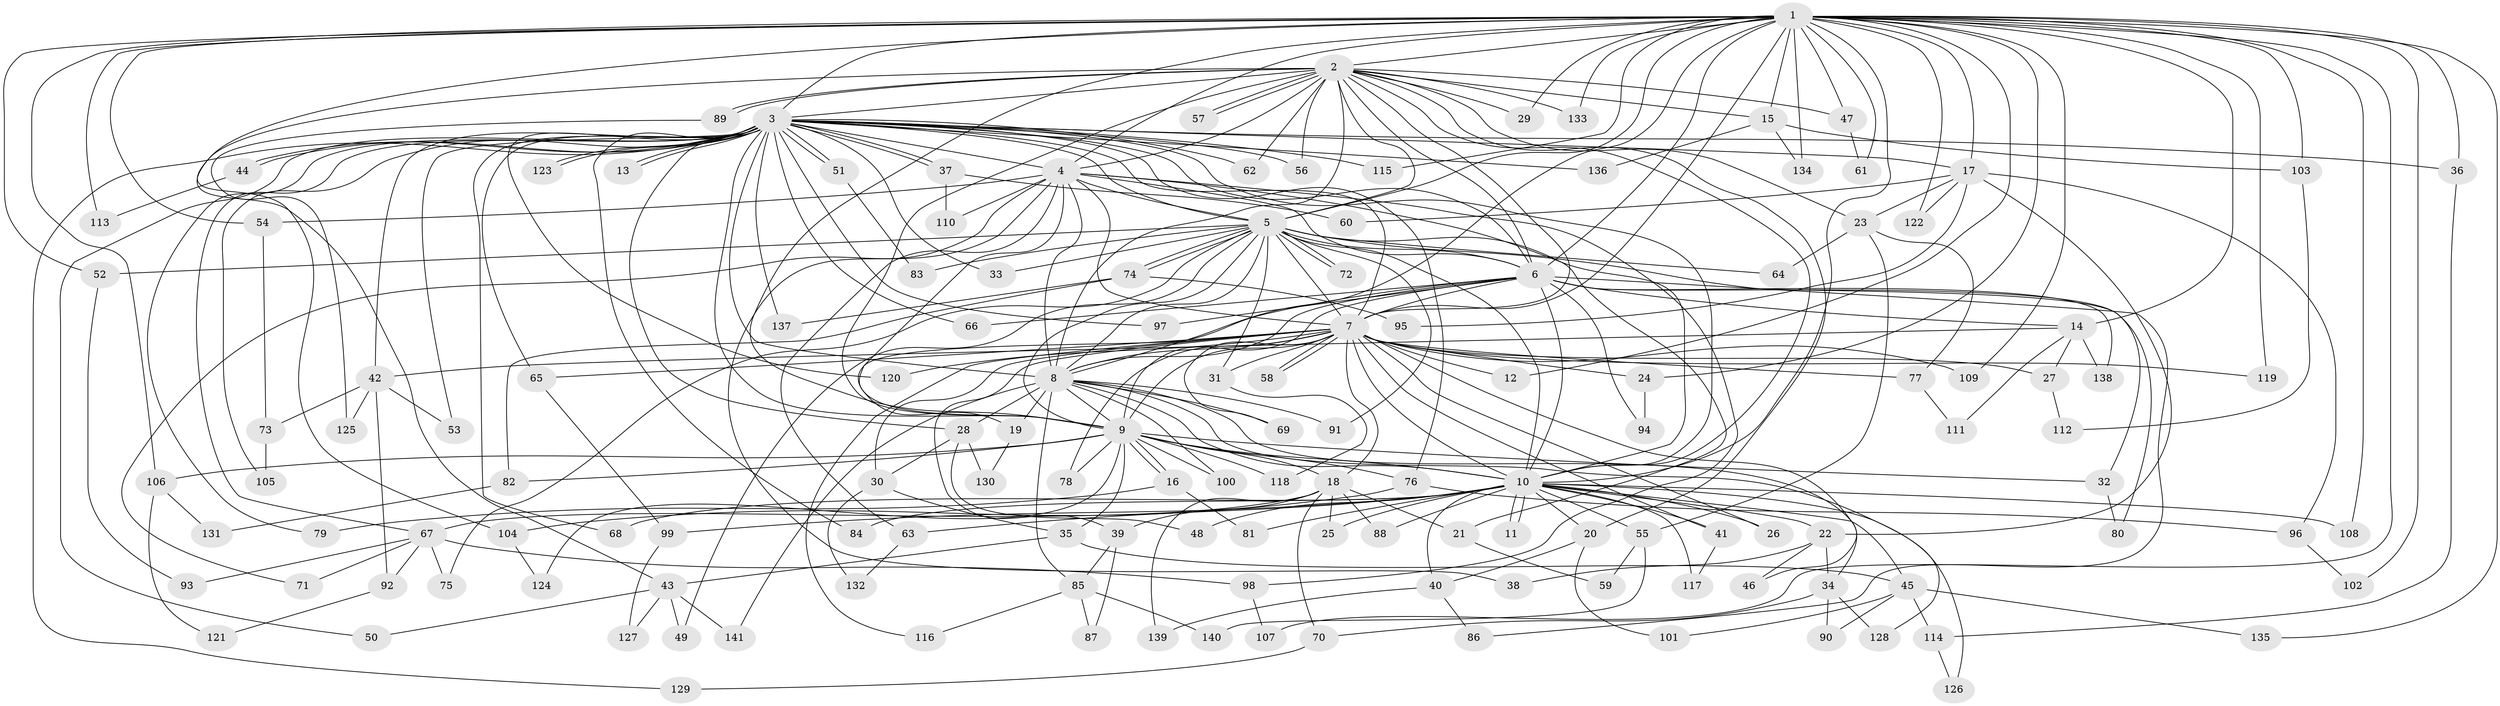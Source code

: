 // coarse degree distribution, {5: 0.08620689655172414, 19: 0.017241379310344827, 1: 0.10344827586206896, 3: 0.15517241379310345, 8: 0.017241379310344827, 7: 0.05172413793103448, 2: 0.20689655172413793, 17: 0.017241379310344827, 20: 0.017241379310344827, 13: 0.017241379310344827, 4: 0.1896551724137931, 30: 0.017241379310344827, 22: 0.034482758620689655, 16: 0.017241379310344827, 6: 0.05172413793103448}
// Generated by graph-tools (version 1.1) at 2025/36/03/04/25 23:36:33]
// undirected, 141 vertices, 307 edges
graph export_dot {
  node [color=gray90,style=filled];
  1;
  2;
  3;
  4;
  5;
  6;
  7;
  8;
  9;
  10;
  11;
  12;
  13;
  14;
  15;
  16;
  17;
  18;
  19;
  20;
  21;
  22;
  23;
  24;
  25;
  26;
  27;
  28;
  29;
  30;
  31;
  32;
  33;
  34;
  35;
  36;
  37;
  38;
  39;
  40;
  41;
  42;
  43;
  44;
  45;
  46;
  47;
  48;
  49;
  50;
  51;
  52;
  53;
  54;
  55;
  56;
  57;
  58;
  59;
  60;
  61;
  62;
  63;
  64;
  65;
  66;
  67;
  68;
  69;
  70;
  71;
  72;
  73;
  74;
  75;
  76;
  77;
  78;
  79;
  80;
  81;
  82;
  83;
  84;
  85;
  86;
  87;
  88;
  89;
  90;
  91;
  92;
  93;
  94;
  95;
  96;
  97;
  98;
  99;
  100;
  101;
  102;
  103;
  104;
  105;
  106;
  107;
  108;
  109;
  110;
  111;
  112;
  113;
  114;
  115;
  116;
  117;
  118;
  119;
  120;
  121;
  122;
  123;
  124;
  125;
  126;
  127;
  128;
  129;
  130;
  131;
  132;
  133;
  134;
  135;
  136;
  137;
  138;
  139;
  140;
  141;
  1 -- 2;
  1 -- 3;
  1 -- 4;
  1 -- 5;
  1 -- 6;
  1 -- 7;
  1 -- 8;
  1 -- 9;
  1 -- 10;
  1 -- 12;
  1 -- 14;
  1 -- 15;
  1 -- 17;
  1 -- 24;
  1 -- 29;
  1 -- 36;
  1 -- 43;
  1 -- 47;
  1 -- 52;
  1 -- 54;
  1 -- 61;
  1 -- 102;
  1 -- 103;
  1 -- 106;
  1 -- 107;
  1 -- 108;
  1 -- 109;
  1 -- 113;
  1 -- 115;
  1 -- 119;
  1 -- 122;
  1 -- 133;
  1 -- 134;
  1 -- 135;
  2 -- 3;
  2 -- 4;
  2 -- 5;
  2 -- 6;
  2 -- 7;
  2 -- 8;
  2 -- 9;
  2 -- 10;
  2 -- 15;
  2 -- 20;
  2 -- 23;
  2 -- 29;
  2 -- 47;
  2 -- 56;
  2 -- 57;
  2 -- 57;
  2 -- 62;
  2 -- 89;
  2 -- 89;
  2 -- 104;
  2 -- 133;
  3 -- 4;
  3 -- 5;
  3 -- 6;
  3 -- 7;
  3 -- 8;
  3 -- 9;
  3 -- 10;
  3 -- 13;
  3 -- 13;
  3 -- 17;
  3 -- 28;
  3 -- 33;
  3 -- 36;
  3 -- 37;
  3 -- 37;
  3 -- 42;
  3 -- 44;
  3 -- 44;
  3 -- 50;
  3 -- 51;
  3 -- 51;
  3 -- 53;
  3 -- 56;
  3 -- 62;
  3 -- 65;
  3 -- 66;
  3 -- 67;
  3 -- 68;
  3 -- 76;
  3 -- 79;
  3 -- 84;
  3 -- 97;
  3 -- 105;
  3 -- 115;
  3 -- 120;
  3 -- 123;
  3 -- 123;
  3 -- 129;
  3 -- 136;
  3 -- 137;
  4 -- 5;
  4 -- 6;
  4 -- 7;
  4 -- 8;
  4 -- 9;
  4 -- 10;
  4 -- 38;
  4 -- 54;
  4 -- 63;
  4 -- 71;
  4 -- 98;
  4 -- 110;
  5 -- 6;
  5 -- 7;
  5 -- 8;
  5 -- 9;
  5 -- 10;
  5 -- 21;
  5 -- 31;
  5 -- 32;
  5 -- 33;
  5 -- 49;
  5 -- 52;
  5 -- 64;
  5 -- 72;
  5 -- 72;
  5 -- 74;
  5 -- 74;
  5 -- 75;
  5 -- 83;
  5 -- 91;
  6 -- 7;
  6 -- 8;
  6 -- 9;
  6 -- 10;
  6 -- 14;
  6 -- 19;
  6 -- 66;
  6 -- 80;
  6 -- 86;
  6 -- 94;
  6 -- 97;
  6 -- 138;
  7 -- 8;
  7 -- 9;
  7 -- 10;
  7 -- 12;
  7 -- 18;
  7 -- 24;
  7 -- 26;
  7 -- 27;
  7 -- 30;
  7 -- 31;
  7 -- 39;
  7 -- 41;
  7 -- 46;
  7 -- 58;
  7 -- 58;
  7 -- 65;
  7 -- 69;
  7 -- 77;
  7 -- 78;
  7 -- 109;
  7 -- 116;
  7 -- 119;
  7 -- 120;
  8 -- 9;
  8 -- 10;
  8 -- 19;
  8 -- 28;
  8 -- 34;
  8 -- 69;
  8 -- 85;
  8 -- 91;
  8 -- 100;
  8 -- 128;
  8 -- 141;
  9 -- 10;
  9 -- 16;
  9 -- 16;
  9 -- 18;
  9 -- 32;
  9 -- 35;
  9 -- 76;
  9 -- 78;
  9 -- 82;
  9 -- 100;
  9 -- 106;
  9 -- 118;
  9 -- 124;
  10 -- 11;
  10 -- 11;
  10 -- 20;
  10 -- 22;
  10 -- 25;
  10 -- 26;
  10 -- 40;
  10 -- 41;
  10 -- 45;
  10 -- 48;
  10 -- 55;
  10 -- 63;
  10 -- 68;
  10 -- 81;
  10 -- 84;
  10 -- 88;
  10 -- 99;
  10 -- 108;
  10 -- 117;
  10 -- 126;
  14 -- 27;
  14 -- 42;
  14 -- 111;
  14 -- 138;
  15 -- 103;
  15 -- 134;
  15 -- 136;
  16 -- 79;
  16 -- 81;
  17 -- 22;
  17 -- 23;
  17 -- 60;
  17 -- 95;
  17 -- 96;
  17 -- 122;
  18 -- 21;
  18 -- 25;
  18 -- 39;
  18 -- 67;
  18 -- 70;
  18 -- 88;
  18 -- 139;
  19 -- 130;
  20 -- 40;
  20 -- 101;
  21 -- 59;
  22 -- 34;
  22 -- 38;
  22 -- 46;
  23 -- 55;
  23 -- 64;
  23 -- 77;
  24 -- 94;
  27 -- 112;
  28 -- 30;
  28 -- 48;
  28 -- 130;
  30 -- 35;
  30 -- 132;
  31 -- 118;
  32 -- 80;
  34 -- 70;
  34 -- 90;
  34 -- 128;
  35 -- 43;
  35 -- 45;
  36 -- 114;
  37 -- 60;
  37 -- 110;
  39 -- 85;
  39 -- 87;
  40 -- 86;
  40 -- 139;
  41 -- 117;
  42 -- 53;
  42 -- 73;
  42 -- 92;
  42 -- 125;
  43 -- 49;
  43 -- 50;
  43 -- 127;
  43 -- 141;
  44 -- 113;
  45 -- 90;
  45 -- 101;
  45 -- 114;
  45 -- 135;
  47 -- 61;
  51 -- 83;
  52 -- 93;
  54 -- 73;
  55 -- 59;
  55 -- 140;
  63 -- 132;
  65 -- 99;
  67 -- 71;
  67 -- 75;
  67 -- 92;
  67 -- 93;
  67 -- 98;
  70 -- 129;
  73 -- 105;
  74 -- 82;
  74 -- 95;
  74 -- 137;
  76 -- 96;
  76 -- 104;
  77 -- 111;
  82 -- 131;
  85 -- 87;
  85 -- 116;
  85 -- 140;
  89 -- 125;
  92 -- 121;
  96 -- 102;
  98 -- 107;
  99 -- 127;
  103 -- 112;
  104 -- 124;
  106 -- 121;
  106 -- 131;
  114 -- 126;
}
